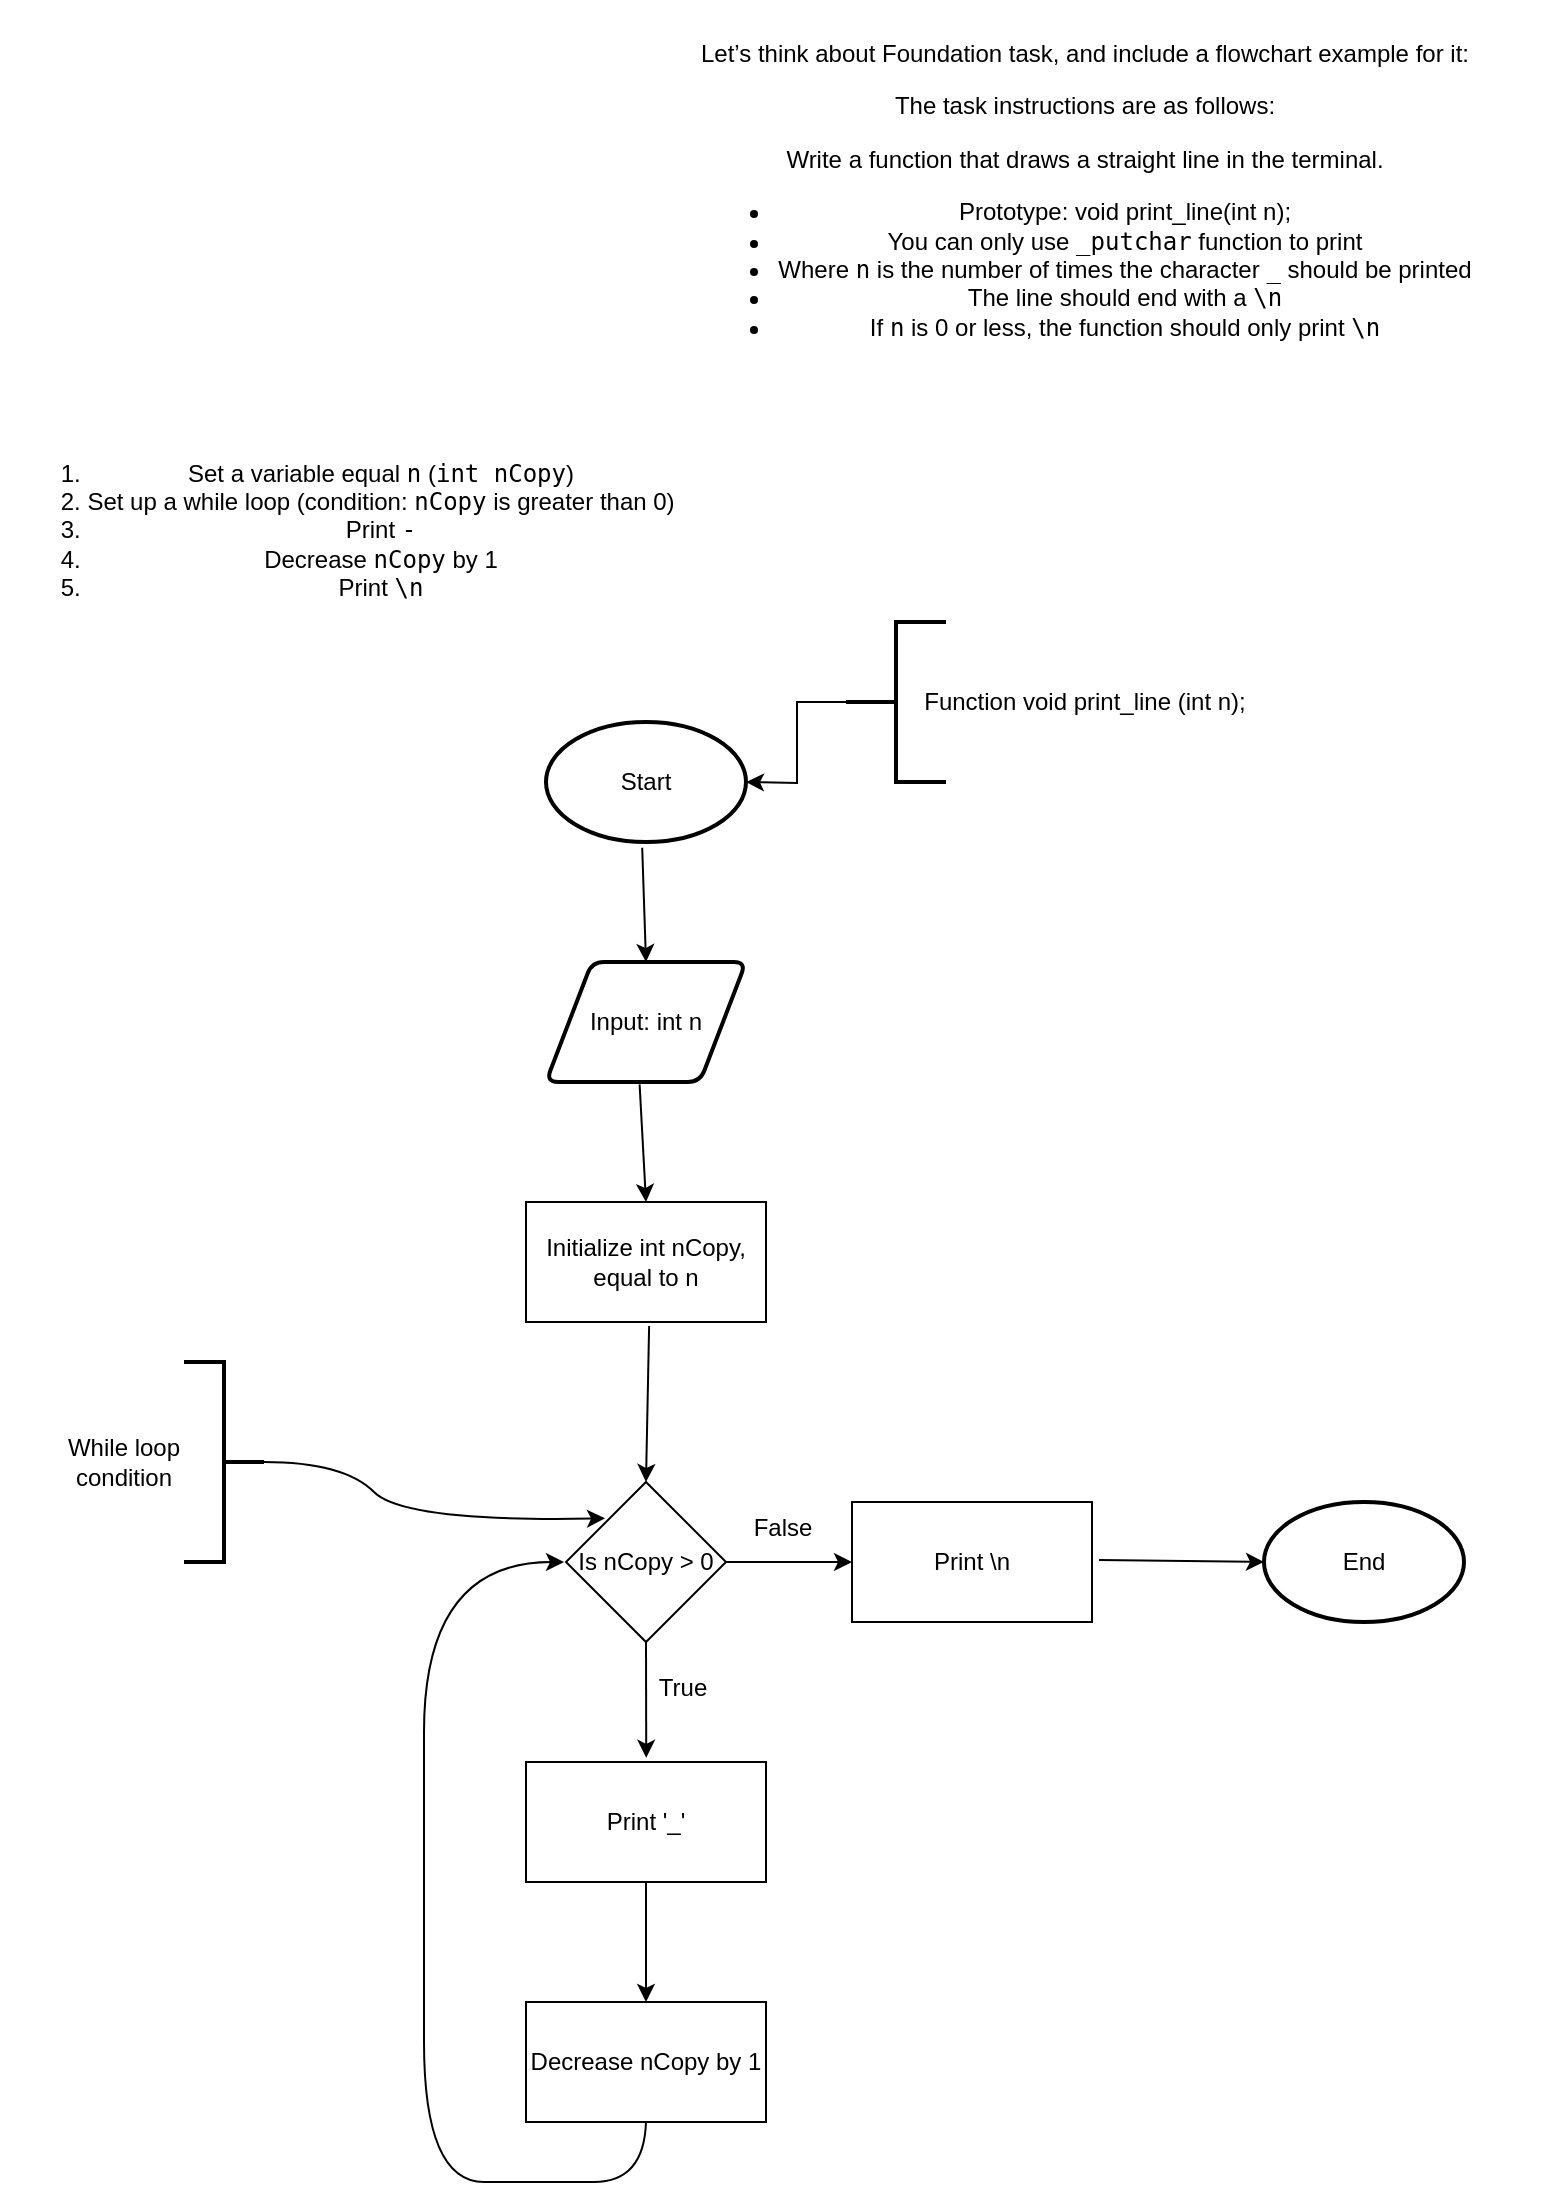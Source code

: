 <mxfile version="21.5.0" type="github">
  <diagram id="C5RBs43oDa-KdzZeNtuy" name="Page-1">
    <mxGraphModel dx="2394" dy="1317" grid="1" gridSize="10" guides="1" tooltips="1" connect="1" arrows="1" fold="1" page="1" pageScale="1" pageWidth="827" pageHeight="1169" math="0" shadow="0">
      <root>
        <mxCell id="WIyWlLk6GJQsqaUBKTNV-0" />
        <mxCell id="WIyWlLk6GJQsqaUBKTNV-1" parent="WIyWlLk6GJQsqaUBKTNV-0" />
        <mxCell id="MR2TuQrS4FQkN64LWe5N-7" style="edgeStyle=orthogonalEdgeStyle;rounded=0;orthogonalLoop=1;jettySize=auto;html=1;exitX=0;exitY=0.5;exitDx=0;exitDy=0;exitPerimeter=0;" parent="WIyWlLk6GJQsqaUBKTNV-1" source="MR2TuQrS4FQkN64LWe5N-6" edge="1">
          <mxGeometry relative="1" as="geometry">
            <mxPoint x="414" y="421" as="targetPoint" />
          </mxGeometry>
        </mxCell>
        <mxCell id="MR2TuQrS4FQkN64LWe5N-6" value="" style="strokeWidth=2;html=1;shape=mxgraph.flowchart.annotation_2;align=left;labelPosition=right;pointerEvents=1;" parent="WIyWlLk6GJQsqaUBKTNV-1" vertex="1">
          <mxGeometry x="464" y="341" width="50" height="80" as="geometry" />
        </mxCell>
        <mxCell id="MR2TuQrS4FQkN64LWe5N-8" value="Start" style="strokeWidth=2;html=1;shape=mxgraph.flowchart.start_1;whiteSpace=wrap;" parent="WIyWlLk6GJQsqaUBKTNV-1" vertex="1">
          <mxGeometry x="314" y="391" width="100" height="60" as="geometry" />
        </mxCell>
        <mxCell id="MR2TuQrS4FQkN64LWe5N-9" value="Input: int n" style="shape=parallelogram;html=1;strokeWidth=2;perimeter=parallelogramPerimeter;whiteSpace=wrap;rounded=1;arcSize=12;size=0.23;" parent="WIyWlLk6GJQsqaUBKTNV-1" vertex="1">
          <mxGeometry x="314" y="511" width="100" height="60" as="geometry" />
        </mxCell>
        <mxCell id="MR2TuQrS4FQkN64LWe5N-10" value="" style="endArrow=classic;html=1;rounded=0;exitX=0.481;exitY=1.048;exitDx=0;exitDy=0;exitPerimeter=0;entryX=0.5;entryY=0;entryDx=0;entryDy=0;" parent="WIyWlLk6GJQsqaUBKTNV-1" source="MR2TuQrS4FQkN64LWe5N-8" target="MR2TuQrS4FQkN64LWe5N-9" edge="1">
          <mxGeometry width="50" height="50" relative="1" as="geometry">
            <mxPoint x="424" y="531" as="sourcePoint" />
            <mxPoint x="474" y="481" as="targetPoint" />
          </mxGeometry>
        </mxCell>
        <mxCell id="MR2TuQrS4FQkN64LWe5N-11" value="Initialize int nCopy, equal to n" style="rounded=0;whiteSpace=wrap;html=1;" parent="WIyWlLk6GJQsqaUBKTNV-1" vertex="1">
          <mxGeometry x="304" y="631" width="120" height="60" as="geometry" />
        </mxCell>
        <mxCell id="MR2TuQrS4FQkN64LWe5N-12" value="Is nCopy &amp;gt; 0" style="rhombus;whiteSpace=wrap;html=1;" parent="WIyWlLk6GJQsqaUBKTNV-1" vertex="1">
          <mxGeometry x="324" y="771" width="80" height="80" as="geometry" />
        </mxCell>
        <mxCell id="MR2TuQrS4FQkN64LWe5N-13" value="Decrease nCopy by 1" style="rounded=0;whiteSpace=wrap;html=1;" parent="WIyWlLk6GJQsqaUBKTNV-1" vertex="1">
          <mxGeometry x="304" y="1031" width="120" height="60" as="geometry" />
        </mxCell>
        <mxCell id="MR2TuQrS4FQkN64LWe5N-14" value="Print &#39;_&#39;" style="rounded=0;whiteSpace=wrap;html=1;" parent="WIyWlLk6GJQsqaUBKTNV-1" vertex="1">
          <mxGeometry x="304" y="911" width="120" height="60" as="geometry" />
        </mxCell>
        <mxCell id="MR2TuQrS4FQkN64LWe5N-15" value="Print \n" style="rounded=0;whiteSpace=wrap;html=1;" parent="WIyWlLk6GJQsqaUBKTNV-1" vertex="1">
          <mxGeometry x="467" y="781" width="120" height="60" as="geometry" />
        </mxCell>
        <mxCell id="MR2TuQrS4FQkN64LWe5N-16" value="End" style="strokeWidth=2;html=1;shape=mxgraph.flowchart.start_1;whiteSpace=wrap;" parent="WIyWlLk6GJQsqaUBKTNV-1" vertex="1">
          <mxGeometry x="673" y="781" width="100" height="60" as="geometry" />
        </mxCell>
        <mxCell id="MR2TuQrS4FQkN64LWe5N-17" value="" style="endArrow=classic;html=1;rounded=0;entryX=0;entryY=0.5;entryDx=0;entryDy=0;entryPerimeter=0;exitX=1.029;exitY=0.483;exitDx=0;exitDy=0;exitPerimeter=0;" parent="WIyWlLk6GJQsqaUBKTNV-1" source="MR2TuQrS4FQkN64LWe5N-15" target="MR2TuQrS4FQkN64LWe5N-16" edge="1">
          <mxGeometry width="50" height="50" relative="1" as="geometry">
            <mxPoint x="443" y="941" as="sourcePoint" />
            <mxPoint x="493" y="891" as="targetPoint" />
          </mxGeometry>
        </mxCell>
        <mxCell id="MR2TuQrS4FQkN64LWe5N-18" value="" style="endArrow=classic;html=1;rounded=0;entryX=0;entryY=0.5;entryDx=0;entryDy=0;exitX=1;exitY=0.5;exitDx=0;exitDy=0;" parent="WIyWlLk6GJQsqaUBKTNV-1" source="MR2TuQrS4FQkN64LWe5N-12" target="MR2TuQrS4FQkN64LWe5N-15" edge="1">
          <mxGeometry width="50" height="50" relative="1" as="geometry">
            <mxPoint x="443" y="941" as="sourcePoint" />
            <mxPoint x="493" y="891" as="targetPoint" />
          </mxGeometry>
        </mxCell>
        <mxCell id="MR2TuQrS4FQkN64LWe5N-19" value="" style="endArrow=classic;html=1;rounded=0;exitX=0.5;exitY=1;exitDx=0;exitDy=0;entryX=0.501;entryY=-0.035;entryDx=0;entryDy=0;entryPerimeter=0;" parent="WIyWlLk6GJQsqaUBKTNV-1" source="MR2TuQrS4FQkN64LWe5N-12" target="MR2TuQrS4FQkN64LWe5N-14" edge="1">
          <mxGeometry width="50" height="50" relative="1" as="geometry">
            <mxPoint x="443" y="941" as="sourcePoint" />
            <mxPoint x="493" y="891" as="targetPoint" />
          </mxGeometry>
        </mxCell>
        <mxCell id="MR2TuQrS4FQkN64LWe5N-20" value="" style="endArrow=classic;html=1;rounded=0;exitX=0.5;exitY=1;exitDx=0;exitDy=0;entryX=0.5;entryY=0;entryDx=0;entryDy=0;" parent="WIyWlLk6GJQsqaUBKTNV-1" source="MR2TuQrS4FQkN64LWe5N-14" target="MR2TuQrS4FQkN64LWe5N-13" edge="1">
          <mxGeometry width="50" height="50" relative="1" as="geometry">
            <mxPoint x="443" y="941" as="sourcePoint" />
            <mxPoint x="493" y="891" as="targetPoint" />
          </mxGeometry>
        </mxCell>
        <mxCell id="MR2TuQrS4FQkN64LWe5N-21" value="" style="curved=1;endArrow=classic;html=1;rounded=0;exitX=0.5;exitY=1;exitDx=0;exitDy=0;" parent="WIyWlLk6GJQsqaUBKTNV-1" source="MR2TuQrS4FQkN64LWe5N-13" edge="1">
          <mxGeometry width="50" height="50" relative="1" as="geometry">
            <mxPoint x="366.28" y="1102.5" as="sourcePoint" />
            <mxPoint x="323" y="811" as="targetPoint" />
            <Array as="points">
              <mxPoint x="363" y="1121" />
              <mxPoint x="313" y="1121" />
              <mxPoint x="253" y="1121" />
              <mxPoint x="253" y="981" />
              <mxPoint x="253" y="811" />
            </Array>
          </mxGeometry>
        </mxCell>
        <mxCell id="MR2TuQrS4FQkN64LWe5N-22" value="" style="endArrow=classic;html=1;rounded=0;exitX=0.513;exitY=1.034;exitDx=0;exitDy=0;exitPerimeter=0;entryX=0.5;entryY=0;entryDx=0;entryDy=0;" parent="WIyWlLk6GJQsqaUBKTNV-1" source="MR2TuQrS4FQkN64LWe5N-11" target="MR2TuQrS4FQkN64LWe5N-12" edge="1">
          <mxGeometry width="50" height="50" relative="1" as="geometry">
            <mxPoint x="443" y="661" as="sourcePoint" />
            <mxPoint x="493" y="611" as="targetPoint" />
          </mxGeometry>
        </mxCell>
        <mxCell id="MR2TuQrS4FQkN64LWe5N-23" value="" style="endArrow=classic;html=1;rounded=0;exitX=0.468;exitY=1.02;exitDx=0;exitDy=0;exitPerimeter=0;entryX=0.5;entryY=0;entryDx=0;entryDy=0;" parent="WIyWlLk6GJQsqaUBKTNV-1" source="MR2TuQrS4FQkN64LWe5N-9" target="MR2TuQrS4FQkN64LWe5N-11" edge="1">
          <mxGeometry width="50" height="50" relative="1" as="geometry">
            <mxPoint x="443" y="661" as="sourcePoint" />
            <mxPoint x="493" y="611" as="targetPoint" />
          </mxGeometry>
        </mxCell>
        <mxCell id="MR2TuQrS4FQkN64LWe5N-24" value="" style="strokeWidth=2;html=1;shape=mxgraph.flowchart.annotation_2;align=left;labelPosition=right;pointerEvents=1;direction=west;" parent="WIyWlLk6GJQsqaUBKTNV-1" vertex="1">
          <mxGeometry x="133" y="711" width="40" height="100" as="geometry" />
        </mxCell>
        <mxCell id="MR2TuQrS4FQkN64LWe5N-25" value="" style="curved=1;endArrow=classic;html=1;rounded=0;exitX=0;exitY=0.5;exitDx=0;exitDy=0;exitPerimeter=0;entryX=0.244;entryY=0.227;entryDx=0;entryDy=0;entryPerimeter=0;" parent="WIyWlLk6GJQsqaUBKTNV-1" source="MR2TuQrS4FQkN64LWe5N-24" target="MR2TuQrS4FQkN64LWe5N-12" edge="1">
          <mxGeometry width="50" height="50" relative="1" as="geometry">
            <mxPoint x="183" y="761" as="sourcePoint" />
            <mxPoint x="233" y="711" as="targetPoint" />
            <Array as="points">
              <mxPoint x="213" y="761" />
              <mxPoint x="243" y="791" />
            </Array>
          </mxGeometry>
        </mxCell>
        <mxCell id="sqRo1149xMeWvwWAzkwX-0" value="While loop condition" style="text;strokeColor=none;align=center;fillColor=none;html=1;verticalAlign=middle;whiteSpace=wrap;rounded=0;" vertex="1" parent="WIyWlLk6GJQsqaUBKTNV-1">
          <mxGeometry x="63" y="741" width="80" height="40" as="geometry" />
        </mxCell>
        <mxCell id="sqRo1149xMeWvwWAzkwX-1" value="False" style="text;html=1;align=center;verticalAlign=middle;resizable=0;points=[];autosize=1;strokeColor=none;fillColor=none;" vertex="1" parent="WIyWlLk6GJQsqaUBKTNV-1">
          <mxGeometry x="407" y="779" width="50" height="30" as="geometry" />
        </mxCell>
        <mxCell id="sqRo1149xMeWvwWAzkwX-2" value="True" style="text;html=1;align=center;verticalAlign=middle;resizable=0;points=[];autosize=1;strokeColor=none;fillColor=none;" vertex="1" parent="WIyWlLk6GJQsqaUBKTNV-1">
          <mxGeometry x="357" y="859" width="50" height="30" as="geometry" />
        </mxCell>
        <mxCell id="sqRo1149xMeWvwWAzkwX-3" value="Function void print_line (int n);" style="text;html=1;align=center;verticalAlign=middle;resizable=0;points=[];autosize=1;strokeColor=none;fillColor=none;" vertex="1" parent="WIyWlLk6GJQsqaUBKTNV-1">
          <mxGeometry x="493" y="366" width="180" height="30" as="geometry" />
        </mxCell>
        <mxCell id="sqRo1149xMeWvwWAzkwX-4" value="&lt;ol&gt;&lt;li&gt;Set a variable equal &lt;code&gt;n&lt;/code&gt; (&lt;code&gt;int nCopy&lt;/code&gt;)&lt;/li&gt;&lt;li&gt;Set up a while loop (condition: &lt;code&gt;nCopy&lt;/code&gt; is greater than 0)&lt;/li&gt;&lt;li&gt;Print &lt;code&gt;-&lt;/code&gt;&lt;/li&gt;&lt;li&gt;Decrease &lt;code&gt;nCopy&lt;/code&gt; by 1&lt;/li&gt;&lt;li&gt;Print &lt;code&gt;\n&lt;/code&gt;&lt;/li&gt;&lt;/ol&gt;" style="text;html=1;align=center;verticalAlign=middle;resizable=0;points=[];autosize=1;strokeColor=none;fillColor=none;" vertex="1" parent="WIyWlLk6GJQsqaUBKTNV-1">
          <mxGeometry x="41" y="240" width="340" height="110" as="geometry" />
        </mxCell>
        <mxCell id="sqRo1149xMeWvwWAzkwX-5" value="&lt;p&gt;Let’s think about Foundation task, and include a flowchart example for it: &lt;/p&gt;&lt;p&gt;The task instructions are as follows: &lt;/p&gt;&lt;blockquote&gt;&lt;p&gt;Write a function that draws a straight line in the terminal.&lt;/p&gt;&lt;ul&gt;&lt;li&gt;Prototype: void print_line(int n);&lt;/li&gt;&lt;li&gt;You can only use &lt;code&gt;_putchar&lt;/code&gt; function to print&lt;/li&gt;&lt;li&gt;Where &lt;code&gt;n&lt;/code&gt; is the number of times the character &lt;code&gt;_&lt;/code&gt; should be printed&lt;/li&gt;&lt;li&gt;The line should end with a &lt;code&gt;\n&lt;/code&gt;&lt;/li&gt;&lt;li&gt;If &lt;code&gt;n&lt;/code&gt; is 0 or less, the function should only print &lt;code&gt;\n&lt;/code&gt;&lt;/li&gt;&lt;/ul&gt;&lt;/blockquote&gt;" style="text;html=1;align=center;verticalAlign=middle;resizable=0;points=[];autosize=1;strokeColor=none;fillColor=none;" vertex="1" parent="WIyWlLk6GJQsqaUBKTNV-1">
          <mxGeometry x="353" y="30" width="460" height="190" as="geometry" />
        </mxCell>
      </root>
    </mxGraphModel>
  </diagram>
</mxfile>
